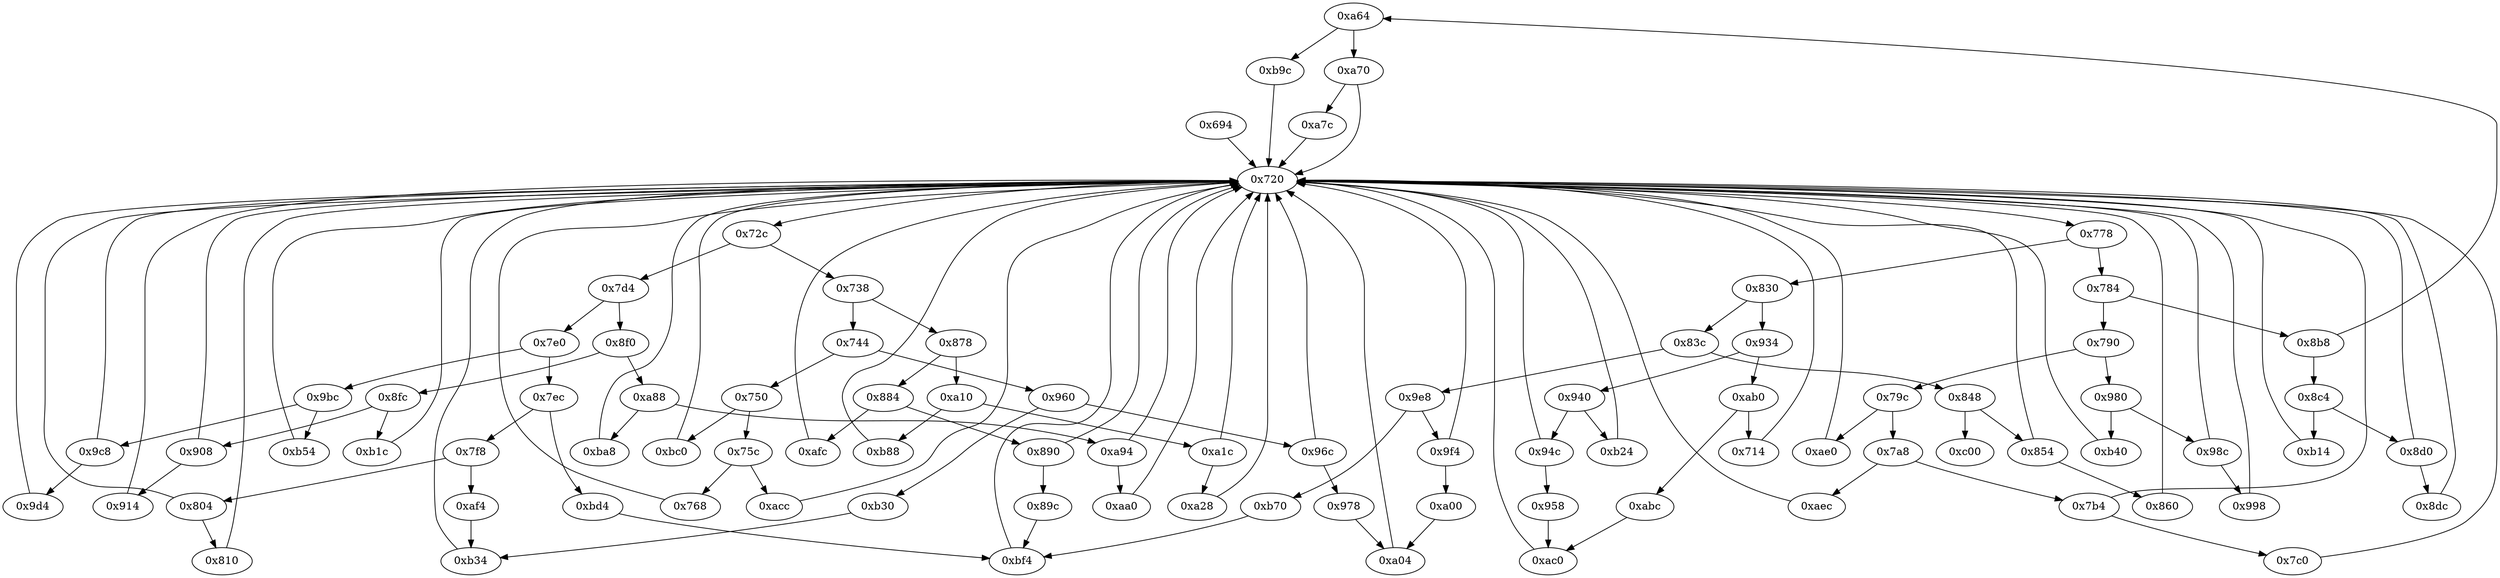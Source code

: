 strict digraph "" {
	"0xa64"	 [opcode="[u'ldr', u'cmp', u'b']"];
	"0xb9c"	 [opcode="[u'ldr', u'mov', u'b']"];
	"0xa64" -> "0xb9c";
	"0xa70"	 [opcode="[u'ldr', u'cmp', u'b']"];
	"0xa64" -> "0xa70";
	"0xbf4"	 [opcode="[u'cmp', u'mov', u'b']"];
	"0x720"	 [opcode="[u'ldr', u'cmp', u'b']"];
	"0xbf4" -> "0x720";
	"0xab0"	 [opcode="[u'ldr', u'cmp', u'b']"];
	"0xabc"	 [opcode="[u'ldr']"];
	"0xab0" -> "0xabc";
	"0x714"	 [opcode="[u'ldr', u'cmp', u'ldr']"];
	"0xab0" -> "0x714";
	"0x7a8"	 [opcode="[u'ldr', u'cmp', u'b']"];
	"0x7b4"	 [opcode="[u'ldr', u'cmp', u'b']"];
	"0x7a8" -> "0x7b4";
	"0xaec"	 [opcode="[u'ldr', u'b']"];
	"0x7a8" -> "0xaec";
	"0x8b8"	 [opcode="[u'ldr', u'cmp', u'b']"];
	"0x8b8" -> "0xa64";
	"0x8c4"	 [opcode="[u'ldr', u'cmp', u'b']"];
	"0x8b8" -> "0x8c4";
	"0x9f4"	 [opcode="[u'ldr', u'cmp', u'b']"];
	"0xa00"	 [opcode="[u'mov']"];
	"0x9f4" -> "0xa00";
	"0x9f4" -> "0x720";
	"0x848"	 [opcode="[u'ldr', u'cmp', u'b']"];
	"0xc00"	 [opcode="[u'ldr', u'ldr', u'ldr', u'ldr', u'sub', u'mov', u'sub', u'pop']"];
	"0x848" -> "0xc00";
	"0x854"	 [opcode="[u'ldr', u'cmp', u'b']"];
	"0x848" -> "0x854";
	"0xba8"	 [opcode="[u'ldr', u'ldr', u'ldr', u'str', u'ldr', u'b']"];
	"0xba8" -> "0x720";
	"0x750"	 [opcode="[u'ldr', u'cmp', u'b']"];
	"0x75c"	 [opcode="[u'ldr', u'cmp', u'b']"];
	"0x750" -> "0x75c";
	"0xbc0"	 [opcode="[u'ldr', u'add', u'str', u'ldr', u'b']"];
	"0x750" -> "0xbc0";
	"0xb54"	 [opcode="[u'ldr', u'ldrb', u'ldr', u'add', u'str', u'ldr', u'b']"];
	"0xb54" -> "0x720";
	"0xaa0"	 [opcode="[u'ldr', u'mov', u'ldr', u'b']"];
	"0xaa0" -> "0x720";
	"0x9e8"	 [opcode="[u'ldr', u'cmp', u'b']"];
	"0x9e8" -> "0x9f4";
	"0xb70"	 [opcode="[u'str', u'ldr', u'ldr', u'ldr', u'ldr', u'b']"];
	"0x9e8" -> "0xb70";
	"0x998"	 [opcode="[u'ldr', u'ldr', u'ldr', u'bl', u'ldr', u'sub', u'add', u'ldr', u'b']"];
	"0x998" -> "0x720";
	"0x8d0"	 [opcode="[u'ldr', u'cmp', u'b']"];
	"0x8c4" -> "0x8d0";
	"0xb14"	 [opcode="[u'ldr', u'b']"];
	"0x8c4" -> "0xb14";
	"0xac0"	 [opcode="[u'str', u'mov', u'b']"];
	"0xabc" -> "0xac0";
	"0x914"	 [opcode="[u'ldr', u'ldr', u'str', u'ldr', u'ldr', u'str', u'mov', u'b']"];
	"0x914" -> "0x720";
	"0x768"	 [opcode="[u'ldr', u'cmp', u'ldr', u'b']"];
	"0x75c" -> "0x768";
	"0xacc"	 [opcode="[u'ldr', u'add', u'str', u'ldr', u'b']"];
	"0x75c" -> "0xacc";
	"0x744"	 [opcode="[u'ldr', u'cmp', u'b']"];
	"0x744" -> "0x750";
	"0x960"	 [opcode="[u'ldr', u'cmp', u'b']"];
	"0x744" -> "0x960";
	"0x83c"	 [opcode="[u'ldr', u'cmp', u'b']"];
	"0x83c" -> "0x848";
	"0x83c" -> "0x9e8";
	"0x980"	 [opcode="[u'ldr', u'cmp', u'b']"];
	"0xb40"	 [opcode="[u'ldr', u'add', u'str', u'ldr', u'b']"];
	"0x980" -> "0xb40";
	"0x98c"	 [opcode="[u'ldr', u'cmp', u'b']"];
	"0x980" -> "0x98c";
	"0xb24"	 [opcode="[u'ldr', u'mov', u'b']"];
	"0xb24" -> "0x720";
	"0xbd4"	 [opcode="[u'ldr', u'str', u'ldr', u'str', u'ldr', u'ldr', u'ldr', u'ldr']"];
	"0xbd4" -> "0xbf4";
	"0x860"	 [opcode="[u'cmp', u'mov', u'mov', u'strb', u'ldr', u'b']"];
	"0x854" -> "0x860";
	"0x854" -> "0x720";
	"0x860" -> "0x720";
	"0x8dc"	 [opcode="[u'ldr', u'bl', u'ldr', u'sub', u'b']"];
	"0x8d0" -> "0x8dc";
	"0x8d0" -> "0x720";
	"0x79c"	 [opcode="[u'ldr', u'cmp', u'b']"];
	"0x79c" -> "0x7a8";
	"0xae0"	 [opcode="[u'ldr', u'ldr', u'b']"];
	"0x79c" -> "0xae0";
	"0x7c0"	 [opcode="[u'ldr', u'add', u'str', u'ldr', u'b']"];
	"0x7c0" -> "0x720";
	"0xb40" -> "0x720";
	"0x908"	 [opcode="[u'ldr', u'cmp', u'b']"];
	"0x908" -> "0x914";
	"0x908" -> "0x720";
	"0x778"	 [opcode="[u'ldr', u'cmp', u'b']"];
	"0x784"	 [opcode="[u'ldr', u'cmp', u'b']"];
	"0x778" -> "0x784";
	"0x830"	 [opcode="[u'ldr', u'cmp', u'b']"];
	"0x778" -> "0x830";
	"0xb30"	 [opcode="[u'ldr']"];
	"0xb34"	 [opcode="[u'str', u'ldr', u'b']"];
	"0xb30" -> "0xb34";
	"0xb34" -> "0x720";
	"0xafc"	 [opcode="[u'ldrb', u'ldr', u'ldr', u'cmp', u'mov', u'b']"];
	"0xafc" -> "0x720";
	"0x790"	 [opcode="[u'ldr', u'cmp', u'b']"];
	"0x790" -> "0x980";
	"0x790" -> "0x79c";
	"0x8dc" -> "0x720";
	"0x98c" -> "0x998";
	"0x98c" -> "0x720";
	"0x878"	 [opcode="[u'ldr', u'cmp', u'b']"];
	"0x884"	 [opcode="[u'ldr', u'cmp', u'b']"];
	"0x878" -> "0x884";
	"0xa10"	 [opcode="[u'ldr', u'cmp', u'b']"];
	"0x878" -> "0xa10";
	"0x7b4" -> "0x7c0";
	"0x7b4" -> "0x720";
	"0x9c8"	 [opcode="[u'ldr', u'cmp', u'b']"];
	"0x9d4"	 [opcode="[u'ldr', u'add', u'str', u'ldr', u'b']"];
	"0x9c8" -> "0x9d4";
	"0x9c8" -> "0x720";
	"0x978"	 [opcode="[u'ldr', u'b']"];
	"0xa04"	 [opcode="[u'str', u'mov', u'b']"];
	"0x978" -> "0xa04";
	"0x768" -> "0x720";
	"0xb9c" -> "0x720";
	"0x8f0"	 [opcode="[u'ldr', u'cmp', u'b']"];
	"0x8fc"	 [opcode="[u'ldr', u'cmp', u'b']"];
	"0x8f0" -> "0x8fc";
	"0xa88"	 [opcode="[u'ldr', u'cmp', u'b']"];
	"0x8f0" -> "0xa88";
	"0xa1c"	 [opcode="[u'ldr', u'cmp', u'b']"];
	"0xa28"	 [opcode="[u'ldr', u'ldr', u'str', u'ldr', u'add', u'str', u'ldr', u'ldr', u'str', u'ldr', u'ldr', u'ldr', u'cmp', u'mov', u'b']"];
	"0xa1c" -> "0xa28";
	"0xa1c" -> "0x720";
	"0x89c"	 [opcode="[u'ldr', u'str', u'ldr', u'ldr', u'ldr', u'ldr', u'b']"];
	"0x89c" -> "0xbf4";
	"0x784" -> "0x8b8";
	"0x784" -> "0x790";
	"0xa28" -> "0x720";
	"0x884" -> "0xafc";
	"0x890"	 [opcode="[u'ldr', u'cmp', u'b']"];
	"0x884" -> "0x890";
	"0xb1c"	 [opcode="[u'ldr', u'b']"];
	"0xb1c" -> "0x720";
	"0xb88"	 [opcode="[u'mov', u'bl', u'ldr', u'sub', u'b']"];
	"0xb88" -> "0x720";
	"0x804"	 [opcode="[u'ldr', u'cmp', u'b']"];
	"0x810"	 [opcode="[u'ldr', u'str', u'ldr', u'ldr', u'ldr', u'cmp', u'mov', u'b']"];
	"0x804" -> "0x810";
	"0x804" -> "0x720";
	"0x714" -> "0x720";
	"0x960" -> "0xb30";
	"0x96c"	 [opcode="[u'ldr', u'cmp', u'b']"];
	"0x960" -> "0x96c";
	"0x7e0"	 [opcode="[u'ldr', u'cmp', u'b']"];
	"0x9bc"	 [opcode="[u'ldr', u'cmp', u'b']"];
	"0x7e0" -> "0x9bc";
	"0x7ec"	 [opcode="[u'ldr', u'cmp', u'b']"];
	"0x7e0" -> "0x7ec";
	"0x9bc" -> "0xb54";
	"0x9bc" -> "0x9c8";
	"0xb14" -> "0x720";
	"0x9d4" -> "0x720";
	"0x8fc" -> "0x908";
	"0x8fc" -> "0xb1c";
	"0xa10" -> "0xa1c";
	"0xa10" -> "0xb88";
	"0x890" -> "0x89c";
	"0x890" -> "0x720";
	"0x958"	 [opcode="[u'mov', u'b']"];
	"0x958" -> "0xac0";
	"0x810" -> "0x720";
	"0xa94"	 [opcode="[u'ldr', u'cmp', u'b']"];
	"0xa94" -> "0xaa0";
	"0xa94" -> "0x720";
	"0x7d4"	 [opcode="[u'ldr', u'cmp', u'b']"];
	"0x7d4" -> "0x8f0";
	"0x7d4" -> "0x7e0";
	"0xaf4"	 [opcode="[u'ldr', u'b']"];
	"0xaf4" -> "0xb34";
	"0x96c" -> "0x978";
	"0x96c" -> "0x720";
	"0x7ec" -> "0xbd4";
	"0x7f8"	 [opcode="[u'ldr', u'cmp', u'b']"];
	"0x7ec" -> "0x7f8";
	"0xa04" -> "0x720";
	"0xa00" -> "0xa04";
	"0x830" -> "0x83c";
	"0x934"	 [opcode="[u'ldr', u'cmp', u'b']"];
	"0x830" -> "0x934";
	"0x940"	 [opcode="[u'ldr', u'cmp', u'b']"];
	"0x940" -> "0xb24";
	"0x94c"	 [opcode="[u'ldr', u'cmp', u'b']"];
	"0x940" -> "0x94c";
	"0xa7c"	 [opcode="[u'str', u'ldr', u'b']"];
	"0xa7c" -> "0x720";
	"0xacc" -> "0x720";
	"0xa88" -> "0xba8";
	"0xa88" -> "0xa94";
	"0x738"	 [opcode="[u'ldr', u'cmp', u'b']"];
	"0x738" -> "0x744";
	"0x738" -> "0x878";
	"0xbc0" -> "0x720";
	"0x72c"	 [opcode="[u'ldr', u'cmp', u'b']"];
	"0x72c" -> "0x7d4";
	"0x72c" -> "0x738";
	"0xae0" -> "0x720";
	"0xa70" -> "0xa7c";
	"0xa70" -> "0x720";
	"0x94c" -> "0x958";
	"0x94c" -> "0x720";
	"0x694"	 [opcode="[u'push', u'add', u'sub', u'mov', u'ldr', u'str', u'sub', u'ldr', u'ldr', u'str', u'sub', u'str', u'ldr', u'ldr', u'str', u'ldr', \
u'str', u'ldr', u'str', u'ldr', u'ldr', u'ldr', u'ldr', u'add', u'str', u'ldr', u'add', u'str', u'str', u'str', u'str', u'b']"];
	"0x694" -> "0x720";
	"0xac0" -> "0x720";
	"0x7f8" -> "0x804";
	"0x7f8" -> "0xaf4";
	"0xb70" -> "0xbf4";
	"0x934" -> "0xab0";
	"0x934" -> "0x940";
	"0x720" -> "0x778";
	"0x720" -> "0x72c";
	"0xaec" -> "0x720";
}
